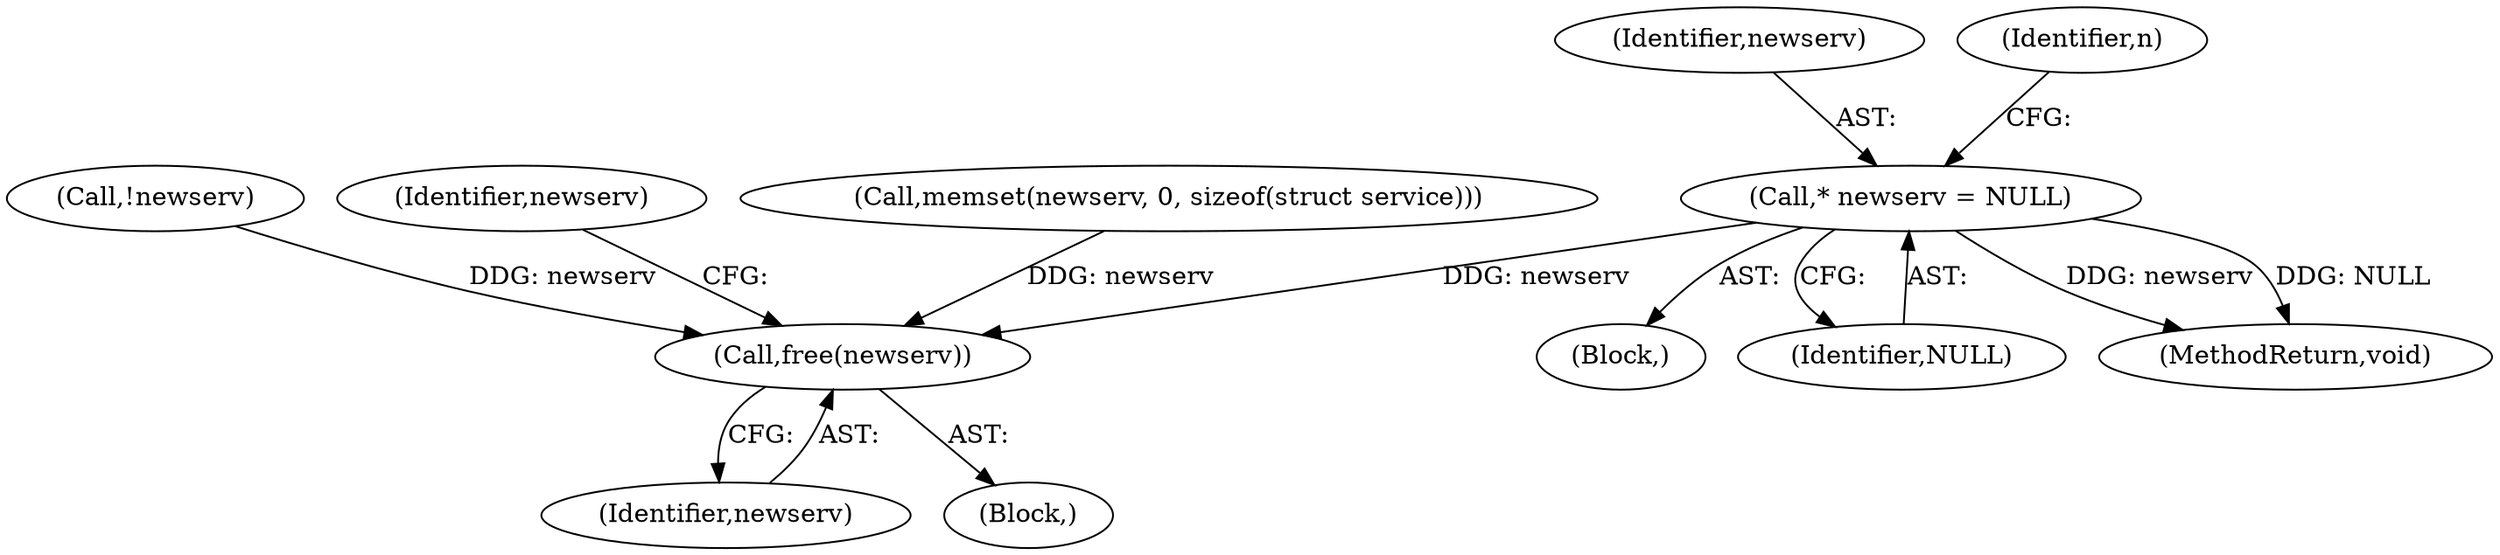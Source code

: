 digraph "0_miniupnp_b238cade9a173c6f751a34acf8ccff838a62aa47@pointer" {
"1000135" [label="(Call,* newserv = NULL)"];
"1001120" [label="(Call,free(newserv))"];
"1000135" [label="(Call,* newserv = NULL)"];
"1000136" [label="(Identifier,newserv)"];
"1000116" [label="(Block,)"];
"1001120" [label="(Call,free(newserv))"];
"1001121" [label="(Identifier,newserv)"];
"1000695" [label="(Call,!newserv)"];
"1000140" [label="(Identifier,n)"];
"1000137" [label="(Identifier,NULL)"];
"1001103" [label="(Block,)"];
"1001123" [label="(Identifier,newserv)"];
"1001136" [label="(MethodReturn,void)"];
"1000702" [label="(Call,memset(newserv, 0, sizeof(struct service)))"];
"1000135" -> "1000116"  [label="AST: "];
"1000135" -> "1000137"  [label="CFG: "];
"1000136" -> "1000135"  [label="AST: "];
"1000137" -> "1000135"  [label="AST: "];
"1000140" -> "1000135"  [label="CFG: "];
"1000135" -> "1001136"  [label="DDG: newserv"];
"1000135" -> "1001136"  [label="DDG: NULL"];
"1000135" -> "1001120"  [label="DDG: newserv"];
"1001120" -> "1001103"  [label="AST: "];
"1001120" -> "1001121"  [label="CFG: "];
"1001121" -> "1001120"  [label="AST: "];
"1001123" -> "1001120"  [label="CFG: "];
"1000695" -> "1001120"  [label="DDG: newserv"];
"1000702" -> "1001120"  [label="DDG: newserv"];
}

